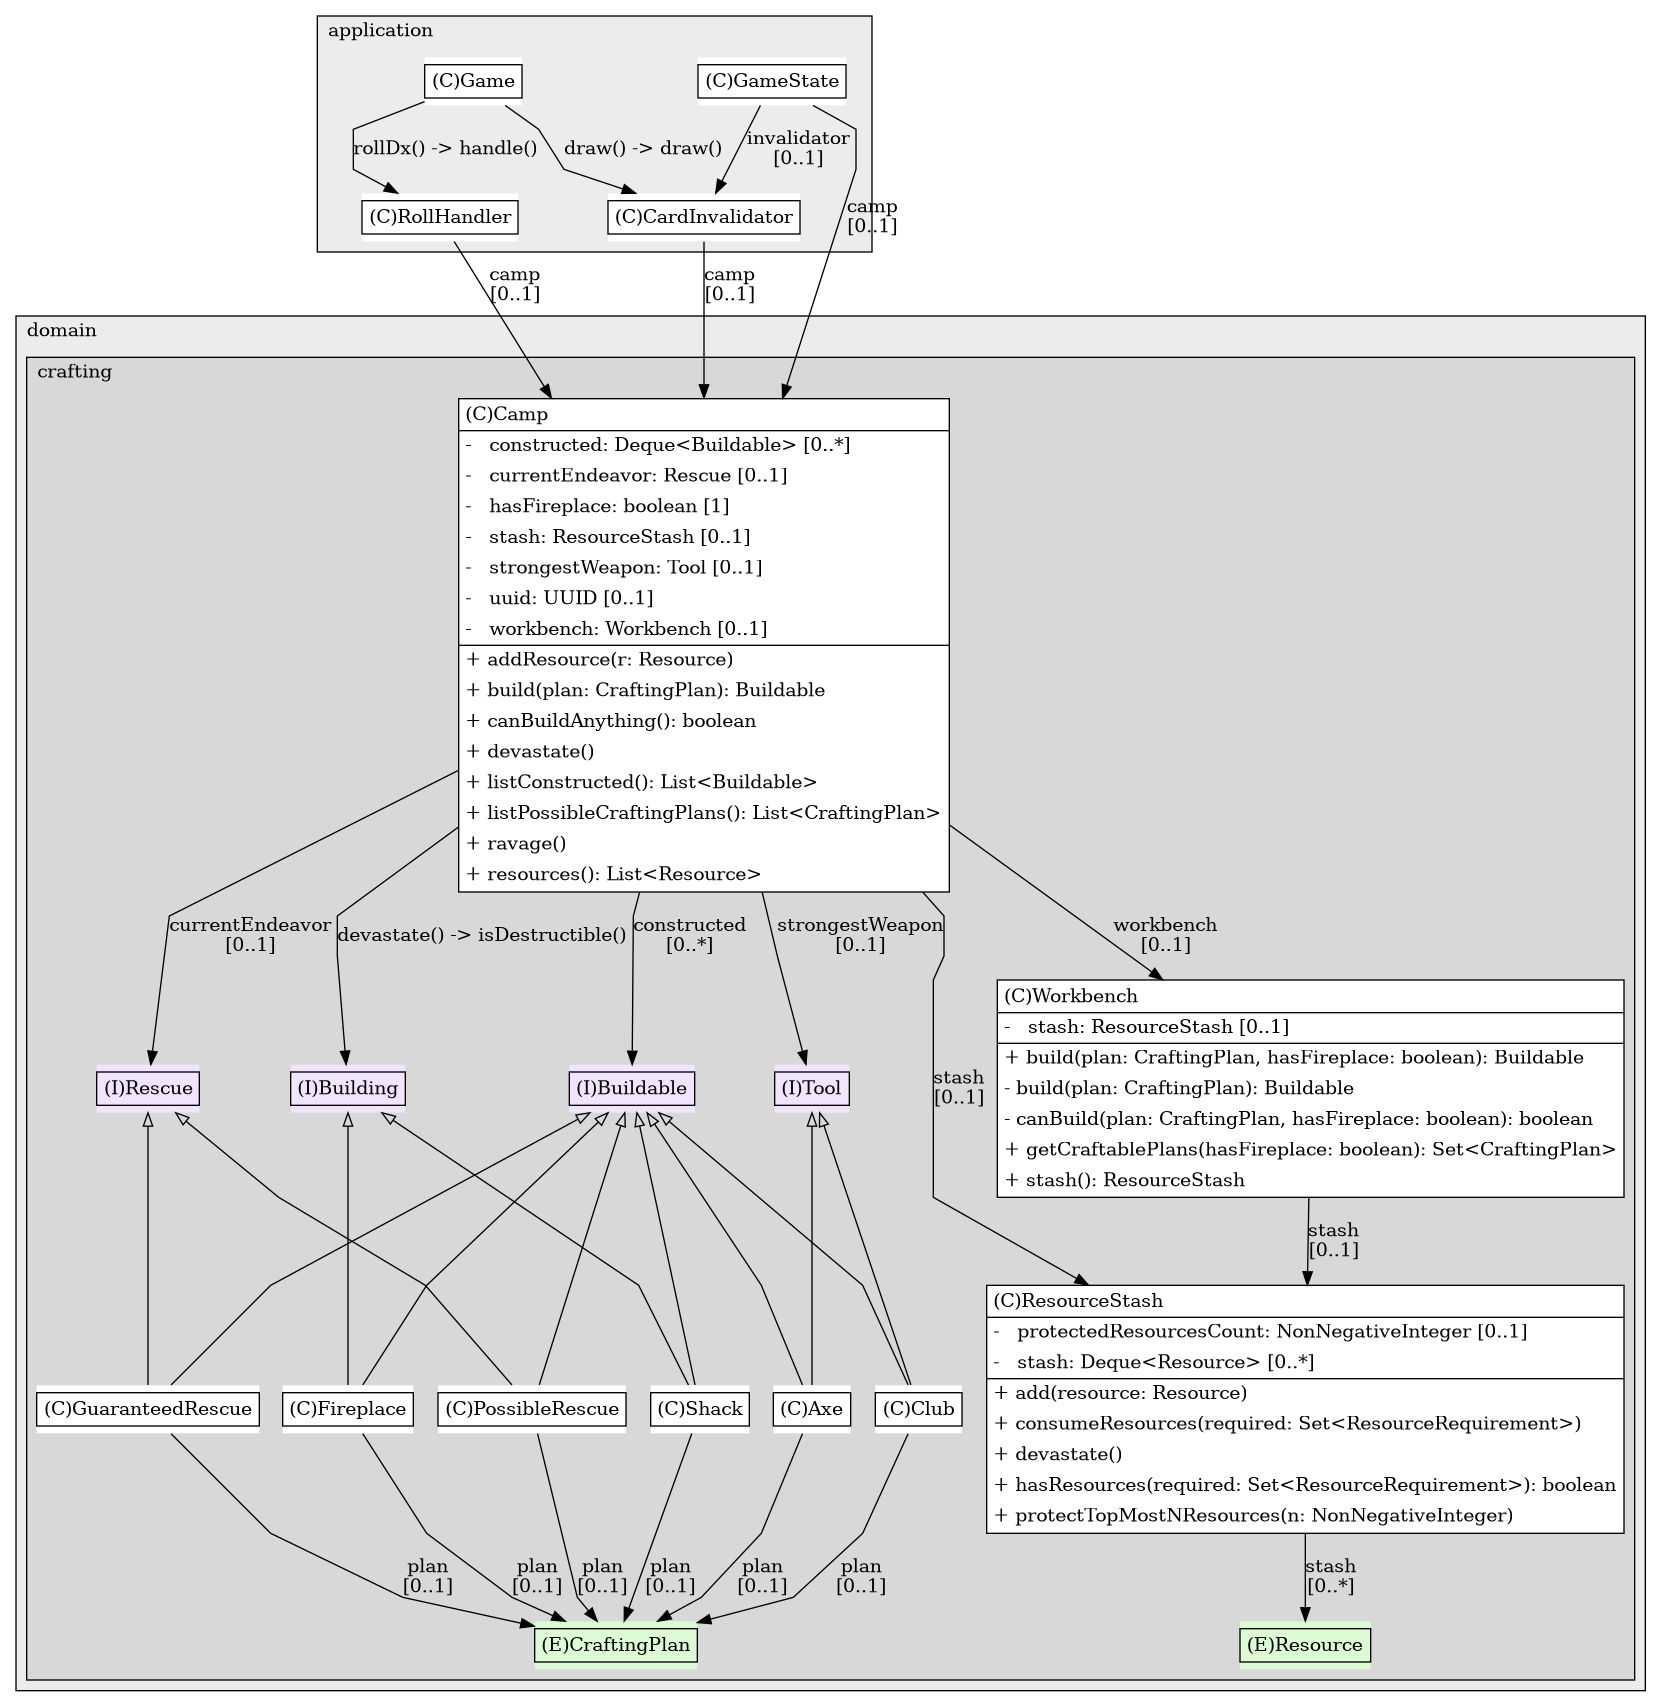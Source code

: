 @startuml

/' diagram meta data start
config=StructureConfiguration;
{
  "projectClassification": {
    "searchMode": "OpenProject", // OpenProject, AllProjects
    "includedProjects": "",
    "pathEndKeywords": "*.impl",
    "isClientPath": "",
    "isClientName": "",
    "isTestPath": "",
    "isTestName": "",
    "isMappingPath": "",
    "isMappingName": "",
    "isDataAccessPath": "",
    "isDataAccessName": "",
    "isDataStructurePath": "",
    "isDataStructureName": "",
    "isInterfaceStructuresPath": "",
    "isInterfaceStructuresName": "",
    "isEntryPointPath": "",
    "isEntryPointName": "",
    "treatFinalFieldsAsMandatory": false
  },
  "graphRestriction": {
    "classPackageExcludeFilter": "",
    "classPackageIncludeFilter": "",
    "classNameExcludeFilter": "",
    "classNameIncludeFilter": "",
    "methodNameExcludeFilter": "",
    "methodNameIncludeFilter": "",
    "removeByInheritance": "", // inheritance/annotation based filtering is done in a second step
    "removeByAnnotation": "",
    "removeByClassPackage": "", // cleanup the graph after inheritance/annotation based filtering is done
    "removeByClassName": "",
    "cutMappings": false,
    "cutEnum": false,
    "cutTests": true,
    "cutClient": true,
    "cutDataAccess": true,
    "cutInterfaceStructures": false,
    "cutDataStructures": true,
    "cutGetterAndSetter": true,
    "cutConstructors": true
  },
  "graphTraversal": {
    "forwardDepth": 4,
    "backwardDepth": 3,
    "classPackageExcludeFilter": "",
    "classPackageIncludeFilter": "",
    "classNameExcludeFilter": "",
    "classNameIncludeFilter": "",
    "methodNameExcludeFilter": "",
    "methodNameIncludeFilter": "",
    "hideMappings": false,
    "hideDataStructures": false,
    "hidePrivateMethods": false,
    "hideInterfaceCalls": false, // indirection: implementation -> interface (is hidden) -> implementation
    "onlyShowApplicationEntryPoints": false, // root node is included
    "useMethodCallsForStructureDiagram": "BothDirections" // ForwardOnly, BothDirections, No
  },
  "details": {
    "aggregation": "GroupByClass", // ByClass, GroupByClass, None
    "showClassGenericTypes": true,
    "showMethods": true,
    "showMethodParameterNames": true,
    "showMethodParameterTypes": true,
    "showMethodReturnType": true,
    "showPackageLevels": 0,
    "showDetailedClassStructure": true
  },
  "rootClass": "de.dhbw.karlsruhe.ase.domain.crafting.Camp",
  "extensionCallbackMethod": "" // qualified.class.name#methodName - signature: public static String method(String)
}
diagram meta data end '/



digraph g {
    rankdir="TB"
    splines=polyline
    

'nodes

subgraph cluster_3082201 {
   	label=application
	labeljust=l
	fillcolor="#ececec"
	style=filled

    CardInvalidator1052887806[
        label=<<TABLE BORDER="1" CELLBORDER="0" CELLPADDING="4" CELLSPACING="0">
    <TR><TD ALIGN="LEFT" >(C)CardInvalidator</TD></TR>
    </TABLE>>
        style=filled
        margin=0
        shape=plaintext
        fillcolor="#FFFFFF"
    ];

    Game1052887806[
        label=<<TABLE BORDER="1" CELLBORDER="0" CELLPADDING="4" CELLSPACING="0">
    <TR><TD ALIGN="LEFT" >(C)Game</TD></TR>
    </TABLE>>
        style=filled
        margin=0
        shape=plaintext
        fillcolor="#FFFFFF"
    ];

    GameState1052887806[
        label=<<TABLE BORDER="1" CELLBORDER="0" CELLPADDING="4" CELLSPACING="0">
    <TR><TD ALIGN="LEFT" >(C)GameState</TD></TR>
    </TABLE>>
        style=filled
        margin=0
        shape=plaintext
        fillcolor="#FFFFFF"
    ];

    RollHandler1052887806[
        label=<<TABLE BORDER="1" CELLBORDER="0" CELLPADDING="4" CELLSPACING="0">
    <TR><TD ALIGN="LEFT" >(C)RollHandler</TD></TR>
    </TABLE>>
        style=filled
        margin=0
        shape=plaintext
        fillcolor="#FFFFFF"
    ];

}

subgraph cluster_3082202 {
   	label=domain
	labeljust=l
	fillcolor="#ececec"
	style=filled

	subgraph cluster_811044466 {
       	label=crafting
    	labeljust=l
    	fillcolor="#d8d8d8"
    	style=filled

	Axe1135820194[
    	label=<<TABLE BORDER="1" CELLBORDER="0" CELLPADDING="4" CELLSPACING="0">
    <TR><TD ALIGN="LEFT" >(C)Axe</TD></TR>
    </TABLE>>
    	style=filled
    	margin=0
    	shape=plaintext
    	fillcolor="#FFFFFF"
    ];

    Buildable1135820194[
    	label=<<TABLE BORDER="1" CELLBORDER="0" CELLPADDING="4" CELLSPACING="0">
    <TR><TD ALIGN="LEFT" >(I)Buildable</TD></TR>
    </TABLE>>
    	style=filled
    	margin=0
    	shape=plaintext
    	fillcolor="#F1E5FD"
    ];

    Building1135820194[
    	label=<<TABLE BORDER="1" CELLBORDER="0" CELLPADDING="4" CELLSPACING="0">
    <TR><TD ALIGN="LEFT" >(I)Building</TD></TR>
    </TABLE>>
    	style=filled
    	margin=0
    	shape=plaintext
    	fillcolor="#F1E5FD"
    ];

    Camp1135820194[
    	label=<<TABLE BORDER="1" CELLBORDER="0" CELLPADDING="4" CELLSPACING="0">
    <TR><TD ALIGN="LEFT" >(C)Camp</TD></TR>
    <HR/>
    <TR><TD ALIGN="LEFT" >-   constructed: Deque&lt;Buildable&gt; [0..*]</TD></TR>
    <TR><TD ALIGN="LEFT" >-   currentEndeavor: Rescue [0..1]</TD></TR>
    <TR><TD ALIGN="LEFT" >-   hasFireplace: boolean [1]</TD></TR>
    <TR><TD ALIGN="LEFT" >-   stash: ResourceStash [0..1]</TD></TR>
    <TR><TD ALIGN="LEFT" >-   strongestWeapon: Tool [0..1]</TD></TR>
    <TR><TD ALIGN="LEFT" >-   uuid: UUID [0..1]</TD></TR>
    <TR><TD ALIGN="LEFT" >-   workbench: Workbench [0..1]</TD></TR>
    <HR/>
    <TR><TD ALIGN="LEFT" >+ addResource(r: Resource)</TD></TR>
    <TR><TD ALIGN="LEFT" >+ build(plan: CraftingPlan): Buildable</TD></TR>
    <TR><TD ALIGN="LEFT" >+ canBuildAnything(): boolean</TD></TR>
    <TR><TD ALIGN="LEFT" >+ devastate()</TD></TR>
    <TR><TD ALIGN="LEFT" >+ listConstructed(): List&lt;Buildable&gt;</TD></TR>
    <TR><TD ALIGN="LEFT" >+ listPossibleCraftingPlans(): List&lt;CraftingPlan&gt;</TD></TR>
    <TR><TD ALIGN="LEFT" >+ ravage()</TD></TR>
    <TR><TD ALIGN="LEFT" >+ resources(): List&lt;Resource&gt;</TD></TR>
    </TABLE>>
    	style=filled
    	margin=0
    	shape=plaintext
    	fillcolor="#FFFFFF"
    ];

    Club1135820194[
    	label=<<TABLE BORDER="1" CELLBORDER="0" CELLPADDING="4" CELLSPACING="0">
    <TR><TD ALIGN="LEFT" >(C)Club</TD></TR>
    </TABLE>>
    	style=filled
    	margin=0
    	shape=plaintext
    	fillcolor="#FFFFFF"
    ];

    CraftingPlan1135820194[
    	label=<<TABLE BORDER="1" CELLBORDER="0" CELLPADDING="4" CELLSPACING="0">
    <TR><TD ALIGN="LEFT" >(E)CraftingPlan</TD></TR>
    </TABLE>>
    	style=filled
    	margin=0
    	shape=plaintext
    	fillcolor="#DCFBD5"
    ];

    Fireplace1135820194[
    	label=<<TABLE BORDER="1" CELLBORDER="0" CELLPADDING="4" CELLSPACING="0">
    <TR><TD ALIGN="LEFT" >(C)Fireplace</TD></TR>
    </TABLE>>
    	style=filled
    	margin=0
    	shape=plaintext
    	fillcolor="#FFFFFF"
    ];

    GuaranteedRescue1135820194[
    	label=<<TABLE BORDER="1" CELLBORDER="0" CELLPADDING="4" CELLSPACING="0">
    <TR><TD ALIGN="LEFT" >(C)GuaranteedRescue</TD></TR>
    </TABLE>>
    	style=filled
    	margin=0
    	shape=plaintext
    	fillcolor="#FFFFFF"
    ];


    PossibleRescue1135820194[
    	label=<<TABLE BORDER="1" CELLBORDER="0" CELLPADDING="4" CELLSPACING="0">
    <TR><TD ALIGN="LEFT" >(C)PossibleRescue</TD></TR>
    </TABLE>>
    	style=filled
    	margin=0
    	shape=plaintext
    	fillcolor="#FFFFFF"
    ];

    Rescue1135820194[
    	label=<<TABLE BORDER="1" CELLBORDER="0" CELLPADDING="4" CELLSPACING="0">
    <TR><TD ALIGN="LEFT" >(I)Rescue</TD></TR>
    </TABLE>>
    	style=filled
    	margin=0
    	shape=plaintext
    	fillcolor="#F1E5FD"
    ];


    Resource1135820194[
    	label=<<TABLE BORDER="1" CELLBORDER="0" CELLPADDING="4" CELLSPACING="0">
    <TR><TD ALIGN="LEFT" >(E)Resource</TD></TR>
    </TABLE>>
    	style=filled
    	margin=0
    	shape=plaintext
    	fillcolor="#DCFBD5"
    ];


    ResourceStash1135820194[
    	label=<<TABLE BORDER="1" CELLBORDER="0" CELLPADDING="4" CELLSPACING="0">
    <TR><TD ALIGN="LEFT" >(C)ResourceStash</TD></TR>
    <HR/>
    <TR><TD ALIGN="LEFT" >-   protectedResourcesCount: NonNegativeInteger [0..1]</TD></TR>
    <TR><TD ALIGN="LEFT" >-   stash: Deque&lt;Resource&gt; [0..*]</TD></TR>
    <HR/>
    <TR><TD ALIGN="LEFT" >+ add(resource: Resource)</TD></TR>
    <TR><TD ALIGN="LEFT" >+ consumeResources(required: Set&lt;ResourceRequirement&gt;)</TD></TR>
    <TR><TD ALIGN="LEFT" >+ devastate()</TD></TR>
    <TR><TD ALIGN="LEFT" >+ hasResources(required: Set&lt;ResourceRequirement&gt;): boolean</TD></TR>
    <TR><TD ALIGN="LEFT" >+ protectTopMostNResources(n: NonNegativeInteger)</TD></TR>
    </TABLE>>
    	style=filled
    	margin=0
    	shape=plaintext
    	fillcolor="#FFFFFF"
    ];

    Shack1135820194[
    	label=<<TABLE BORDER="1" CELLBORDER="0" CELLPADDING="4" CELLSPACING="0">
    <TR><TD ALIGN="LEFT" >(C)Shack</TD></TR>
    </TABLE>>
    	style=filled
    	margin=0
    	shape=plaintext
    	fillcolor="#FFFFFF"
    ];


    Tool1135820194[
    	label=<<TABLE BORDER="1" CELLBORDER="0" CELLPADDING="4" CELLSPACING="0">
    <TR><TD ALIGN="LEFT" >(I)Tool</TD></TR>
    </TABLE>>
    	style=filled
    	margin=0
    	shape=plaintext
    	fillcolor="#F1E5FD"
    ];

    Workbench1135820194[
    	label=<<TABLE BORDER="1" CELLBORDER="0" CELLPADDING="4" CELLSPACING="0">
    <TR><TD ALIGN="LEFT" >(C)Workbench</TD></TR>
    <HR/>
    <TR><TD ALIGN="LEFT" >-   stash: ResourceStash [0..1]</TD></TR>
    <HR/>
    <TR><TD ALIGN="LEFT" >+ build(plan: CraftingPlan, hasFireplace: boolean): Buildable</TD></TR>
    <TR><TD ALIGN="LEFT" >- build(plan: CraftingPlan): Buildable</TD></TR>
    <TR><TD ALIGN="LEFT" >- canBuild(plan: CraftingPlan, hasFireplace: boolean): boolean</TD></TR>
    <TR><TD ALIGN="LEFT" >+ getCraftablePlans(hasFireplace: boolean): Set&lt;CraftingPlan&gt;</TD></TR>
    <TR><TD ALIGN="LEFT" >+ stash(): ResourceStash</TD></TR>
    </TABLE>>
    	style=filled
    	margin=0
    	shape=plaintext
    	fillcolor="#FFFFFF"
    ];
}
}



'edges    
Axe1135820194 -> CraftingPlan1135820194[label="plan
[0..1]"];
Buildable1135820194 -> Axe1135820194[arrowhead=none, arrowtail=empty, dir=both];
Buildable1135820194 -> Club1135820194[arrowhead=none, arrowtail=empty, dir=both];
Buildable1135820194 -> Fireplace1135820194[arrowhead=none, arrowtail=empty, dir=both];
Buildable1135820194 -> GuaranteedRescue1135820194[arrowhead=none, arrowtail=empty, dir=both];
Buildable1135820194 -> PossibleRescue1135820194[arrowhead=none, arrowtail=empty, dir=both];
Buildable1135820194 -> Shack1135820194[arrowhead=none, arrowtail=empty, dir=both];
Building1135820194 -> Fireplace1135820194[arrowhead=none, arrowtail=empty, dir=both];
Building1135820194 -> Shack1135820194[arrowhead=none, arrowtail=empty, dir=both];
Camp1135820194 -> Buildable1135820194[label="constructed
[0..*]"];
Camp1135820194 -> Building1135820194[label="devastate() -> isDestructible()"];
Camp1135820194 -> Rescue1135820194[label="currentEndeavor
[0..1]"];
Camp1135820194 -> ResourceStash1135820194[label="stash
[0..1]"];
Camp1135820194 -> Tool1135820194[label="strongestWeapon
[0..1]"];
Camp1135820194 -> Workbench1135820194[label="workbench
[0..1]"];
CardInvalidator1052887806 -> Camp1135820194[label="camp
[0..1]"];
Club1135820194 -> CraftingPlan1135820194[label="plan
[0..1]"];
Fireplace1135820194 -> CraftingPlan1135820194[label="plan
[0..1]"];
Game1052887806 -> CardInvalidator1052887806[label="draw() -> draw()"];
Game1052887806 -> RollHandler1052887806[label="rollDx() -> handle()"];
GameState1052887806 -> Camp1135820194[label="camp
[0..1]"];
GameState1052887806 -> CardInvalidator1052887806[label="invalidator
[0..1]"];
GuaranteedRescue1135820194 -> CraftingPlan1135820194[label="plan
[0..1]"];
PossibleRescue1135820194 -> CraftingPlan1135820194[label="plan
[0..1]"];
Rescue1135820194 -> GuaranteedRescue1135820194[arrowhead=none, arrowtail=empty, dir=both];
Rescue1135820194 -> PossibleRescue1135820194[arrowhead=none, arrowtail=empty, dir=both];
ResourceStash1135820194 -> Resource1135820194[label="stash
[0..*]"];
RollHandler1052887806 -> Camp1135820194[label="camp
[0..1]"];
Shack1135820194 -> CraftingPlan1135820194[label="plan
[0..1]"];
Tool1135820194 -> Axe1135820194[arrowhead=none, arrowtail=empty, dir=both];
Tool1135820194 -> Club1135820194[arrowhead=none, arrowtail=empty, dir=both];
Workbench1135820194 -> ResourceStash1135820194[label="stash
[0..1]"];
    
}
@enduml